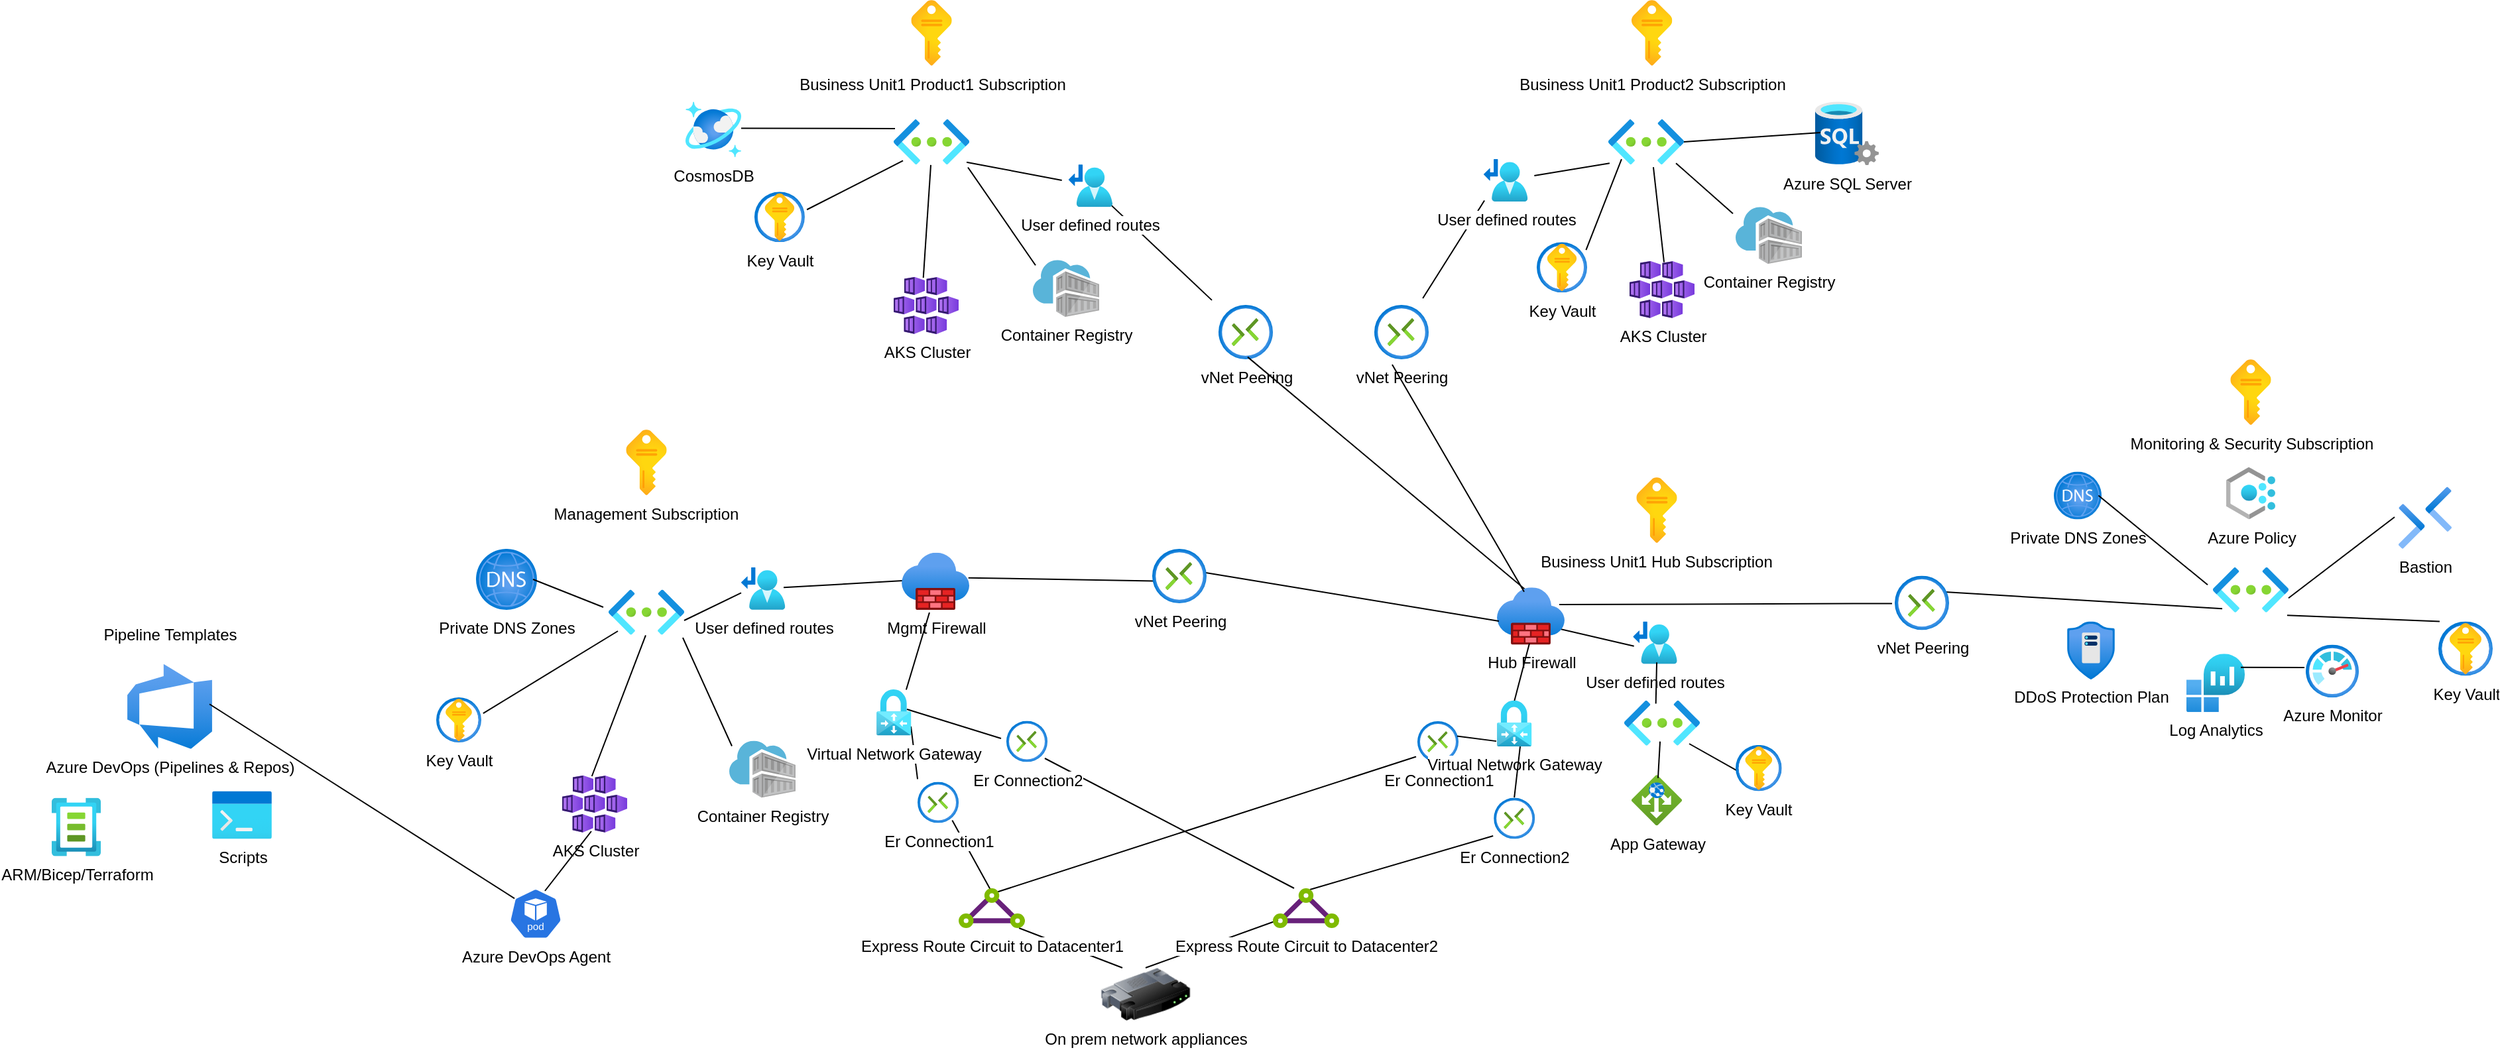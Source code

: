 <mxfile version="24.7.6">
  <diagram name="Page-1" id="Cehl_fo4gQ26FwyBWSgL">
    <mxGraphModel dx="2853" dy="1111" grid="1" gridSize="10" guides="1" tooltips="1" connect="1" arrows="1" fold="1" page="1" pageScale="1" pageWidth="827" pageHeight="1169" math="0" shadow="0">
      <root>
        <mxCell id="0" />
        <mxCell id="1" parent="0" />
        <mxCell id="GG1vT4Pl_AlUqJf8N9V9-1" style="edgeStyle=none;rounded=0;orthogonalLoop=1;jettySize=auto;html=1;sourcePerimeterSpacing=5;endArrow=none;endFill=0;targetPerimeterSpacing=5;entryX=0.987;entryY=0.439;entryDx=0;entryDy=0;entryPerimeter=0;exitX=0.029;exitY=0.59;exitDx=0;exitDy=0;exitPerimeter=0;" edge="1" parent="1" source="GG1vT4Pl_AlUqJf8N9V9-55" target="GG1vT4Pl_AlUqJf8N9V9-10">
          <mxGeometry relative="1" as="geometry">
            <mxPoint x="510" y="430" as="sourcePoint" />
            <mxPoint x="398" y="444.984" as="targetPoint" />
            <Array as="points" />
          </mxGeometry>
        </mxCell>
        <mxCell id="GG1vT4Pl_AlUqJf8N9V9-2" style="edgeStyle=none;rounded=0;orthogonalLoop=1;jettySize=auto;html=1;sourcePerimeterSpacing=5;endArrow=none;endFill=0;targetPerimeterSpacing=5;entryX=0.059;entryY=0.487;entryDx=0;entryDy=0;entryPerimeter=0;exitX=0.965;exitY=0.476;exitDx=0;exitDy=0;exitPerimeter=0;" edge="1" parent="1" source="GG1vT4Pl_AlUqJf8N9V9-13" target="GG1vT4Pl_AlUqJf8N9V9-10">
          <mxGeometry relative="1" as="geometry">
            <mxPoint x="310" y="510" as="sourcePoint" />
            <mxPoint x="220" y="460" as="targetPoint" />
          </mxGeometry>
        </mxCell>
        <mxCell id="GG1vT4Pl_AlUqJf8N9V9-3" style="edgeStyle=none;rounded=0;orthogonalLoop=1;jettySize=auto;html=1;sourcePerimeterSpacing=5;endArrow=none;endFill=0;targetPerimeterSpacing=5;entryX=1.042;entryY=0.354;entryDx=0;entryDy=0;entryPerimeter=0;exitX=0.123;exitY=0.918;exitDx=0;exitDy=0;exitPerimeter=0;" edge="1" parent="1" source="GG1vT4Pl_AlUqJf8N9V9-11" target="GG1vT4Pl_AlUqJf8N9V9-15">
          <mxGeometry relative="1" as="geometry">
            <mxPoint x="170" y="520" as="sourcePoint" />
            <mxPoint x="138.606" y="557" as="targetPoint" />
          </mxGeometry>
        </mxCell>
        <mxCell id="GG1vT4Pl_AlUqJf8N9V9-5" style="edgeStyle=none;rounded=0;orthogonalLoop=1;jettySize=auto;html=1;sourcePerimeterSpacing=5;endArrow=none;endFill=0;targetPerimeterSpacing=5;entryX=1;entryY=0.683;entryDx=0;entryDy=0;entryPerimeter=0;exitX=0;exitY=0.601;exitDx=0;exitDy=0;exitPerimeter=0;" edge="1" parent="1" source="GG1vT4Pl_AlUqJf8N9V9-13" target="GG1vT4Pl_AlUqJf8N9V9-11">
          <mxGeometry relative="1" as="geometry">
            <mxPoint x="400" y="580" as="sourcePoint" />
          </mxGeometry>
        </mxCell>
        <mxCell id="GG1vT4Pl_AlUqJf8N9V9-6" style="edgeStyle=none;rounded=0;orthogonalLoop=1;jettySize=auto;html=1;sourcePerimeterSpacing=5;endArrow=none;endFill=0;targetPerimeterSpacing=5;entryX=0.456;entryY=0.017;entryDx=0;entryDy=0;entryPerimeter=0;exitX=0.491;exitY=1.013;exitDx=0;exitDy=0;exitPerimeter=0;" edge="1" parent="1" source="GG1vT4Pl_AlUqJf8N9V9-11" target="GG1vT4Pl_AlUqJf8N9V9-9">
          <mxGeometry relative="1" as="geometry">
            <mxPoint x="275" y="560" as="sourcePoint" />
            <mxPoint x="294.726" y="695" as="targetPoint" />
          </mxGeometry>
        </mxCell>
        <mxCell id="GG1vT4Pl_AlUqJf8N9V9-7" value="Management Subscription" style="image;aspect=fixed;html=1;points=[];align=center;fontSize=12;image=img/lib/azure2/general/Subscriptions.svg;" vertex="1" parent="1">
          <mxGeometry x="183.16" y="354.0" width="30.68" height="49.5" as="geometry" />
        </mxCell>
        <mxCell id="GG1vT4Pl_AlUqJf8N9V9-8" style="edgeStyle=none;rounded=0;orthogonalLoop=1;jettySize=auto;html=1;sourcePerimeterSpacing=5;endArrow=none;endFill=0;targetPerimeterSpacing=5;entryX=0.993;entryY=0.806;entryDx=0;entryDy=0;entryPerimeter=0;exitX=0;exitY=-0.065;exitDx=0;exitDy=0;exitPerimeter=0;" edge="1" parent="1" source="GG1vT4Pl_AlUqJf8N9V9-69" target="GG1vT4Pl_AlUqJf8N9V9-56">
          <mxGeometry relative="1" as="geometry">
            <mxPoint x="451" y="621.99" as="sourcePoint" />
            <mxPoint x="804" y="509" as="targetPoint" />
          </mxGeometry>
        </mxCell>
        <mxCell id="GG1vT4Pl_AlUqJf8N9V9-9" value="AKS Cluster" style="image;aspect=fixed;html=1;points=[];align=center;fontSize=12;image=img/lib/azure2/compute/Kubernetes_Services.svg;" vertex="1" parent="1">
          <mxGeometry x="135.03" y="614.76" width="49" height="43.24" as="geometry" />
        </mxCell>
        <mxCell id="GG1vT4Pl_AlUqJf8N9V9-10" value="Mgmt Firewall" style="image;aspect=fixed;html=1;points=[];align=center;fontSize=12;image=img/lib/azure2/networking/Firewalls.svg;" vertex="1" parent="1">
          <mxGeometry x="391.03" y="446.9" width="51" height="43.1" as="geometry" />
        </mxCell>
        <mxCell id="GG1vT4Pl_AlUqJf8N9V9-11" value="" style="image;aspect=fixed;html=1;points=[];align=center;fontSize=12;image=img/lib/azure2/networking/Virtual_Networks.svg;" vertex="1" parent="1">
          <mxGeometry x="170" y="474.75" width="57" height="34.03" as="geometry" />
        </mxCell>
        <mxCell id="GG1vT4Pl_AlUqJf8N9V9-12" value="Private DNS Zones" style="image;aspect=fixed;html=1;points=[];align=center;fontSize=12;image=img/lib/azure2/networking/DNS_Zones.svg;" vertex="1" parent="1">
          <mxGeometry x="70" y="444.0" width="46" height="46" as="geometry" />
        </mxCell>
        <mxCell id="GG1vT4Pl_AlUqJf8N9V9-13" value="User defined routes" style="image;aspect=fixed;html=1;points=[];align=center;fontSize=12;image=img/lib/azure2/networking/Route_Tables.svg;" vertex="1" parent="1">
          <mxGeometry x="270" y="457.87" width="33.16" height="32.13" as="geometry" />
        </mxCell>
        <mxCell id="GG1vT4Pl_AlUqJf8N9V9-14" style="edgeStyle=none;rounded=0;orthogonalLoop=1;jettySize=auto;html=1;sourcePerimeterSpacing=5;endArrow=none;endFill=0;targetPerimeterSpacing=5;exitX=-0.07;exitY=0.389;exitDx=0;exitDy=0;exitPerimeter=0;entryX=0.935;entryY=0.5;entryDx=0;entryDy=0;entryPerimeter=0;" edge="1" parent="1" source="GG1vT4Pl_AlUqJf8N9V9-11" target="GG1vT4Pl_AlUqJf8N9V9-12">
          <mxGeometry relative="1" as="geometry">
            <mxPoint x="150" y="455" as="sourcePoint" />
            <mxPoint x="131" y="530" as="targetPoint" />
          </mxGeometry>
        </mxCell>
        <mxCell id="GG1vT4Pl_AlUqJf8N9V9-15" value="Key Vault" style="image;aspect=fixed;html=1;points=[];align=center;fontSize=12;image=img/lib/azure2/security/Key_Vaults.svg;" vertex="1" parent="1">
          <mxGeometry x="40" y="556" width="34" height="34" as="geometry" />
        </mxCell>
        <mxCell id="GG1vT4Pl_AlUqJf8N9V9-16" value="Container Registry" style="image;sketch=0;aspect=fixed;html=1;points=[];align=center;fontSize=12;image=img/lib/mscae/Container_Registries.svg;" vertex="1" parent="1">
          <mxGeometry x="261.01" y="588.76" width="50" height="43" as="geometry" />
        </mxCell>
        <mxCell id="GG1vT4Pl_AlUqJf8N9V9-17" style="edgeStyle=none;rounded=0;orthogonalLoop=1;jettySize=auto;html=1;sourcePerimeterSpacing=5;endArrow=none;endFill=0;targetPerimeterSpacing=5;entryX=0.982;entryY=1.065;entryDx=0;entryDy=0;entryPerimeter=0;exitX=0.04;exitY=0.093;exitDx=0;exitDy=0;exitPerimeter=0;" edge="1" parent="1" source="GG1vT4Pl_AlUqJf8N9V9-16" target="GG1vT4Pl_AlUqJf8N9V9-11">
          <mxGeometry relative="1" as="geometry">
            <mxPoint x="280" y="505" as="sourcePoint" />
            <mxPoint x="237" y="508" as="targetPoint" />
          </mxGeometry>
        </mxCell>
        <mxCell id="GG1vT4Pl_AlUqJf8N9V9-19" style="edgeStyle=none;rounded=0;orthogonalLoop=1;jettySize=auto;html=1;sourcePerimeterSpacing=5;endArrow=none;endFill=0;targetPerimeterSpacing=5;entryX=1.042;entryY=0.354;entryDx=0;entryDy=0;entryPerimeter=0;exitX=0.123;exitY=0.918;exitDx=0;exitDy=0;exitPerimeter=0;" edge="1" parent="1" source="GG1vT4Pl_AlUqJf8N9V9-24" target="GG1vT4Pl_AlUqJf8N9V9-29">
          <mxGeometry relative="1" as="geometry">
            <mxPoint x="420" y="144.03" as="sourcePoint" />
            <mxPoint x="388.606" y="181.03" as="targetPoint" />
          </mxGeometry>
        </mxCell>
        <mxCell id="GG1vT4Pl_AlUqJf8N9V9-20" style="edgeStyle=none;rounded=0;orthogonalLoop=1;jettySize=auto;html=1;sourcePerimeterSpacing=5;endArrow=none;endFill=0;targetPerimeterSpacing=5;entryX=1;entryY=0.477;entryDx=0;entryDy=0;entryPerimeter=0;exitX=0.017;exitY=0.206;exitDx=0;exitDy=0;exitPerimeter=0;" edge="1" parent="1" source="GG1vT4Pl_AlUqJf8N9V9-24" target="GG1vT4Pl_AlUqJf8N9V9-122">
          <mxGeometry relative="1" as="geometry">
            <mxPoint x="415.03" y="268.79" as="sourcePoint" />
            <mxPoint x="280.945" y="126.688" as="targetPoint" />
          </mxGeometry>
        </mxCell>
        <mxCell id="GG1vT4Pl_AlUqJf8N9V9-21" style="edgeStyle=none;rounded=0;orthogonalLoop=1;jettySize=auto;html=1;sourcePerimeterSpacing=5;endArrow=none;endFill=0;targetPerimeterSpacing=5;entryX=0.456;entryY=0.017;entryDx=0;entryDy=0;entryPerimeter=0;exitX=0.491;exitY=1.013;exitDx=0;exitDy=0;exitPerimeter=0;" edge="1" parent="1" source="GG1vT4Pl_AlUqJf8N9V9-24" target="GG1vT4Pl_AlUqJf8N9V9-23">
          <mxGeometry relative="1" as="geometry">
            <mxPoint x="525" y="184.03" as="sourcePoint" />
            <mxPoint x="544.726" y="319.03" as="targetPoint" />
          </mxGeometry>
        </mxCell>
        <mxCell id="GG1vT4Pl_AlUqJf8N9V9-22" value="Business Unit1 Product1 Subscription" style="image;aspect=fixed;html=1;points=[];align=center;fontSize=12;image=img/lib/azure2/general/Subscriptions.svg;" vertex="1" parent="1">
          <mxGeometry x="398.19" y="30.0" width="30.68" height="49.5" as="geometry" />
        </mxCell>
        <mxCell id="GG1vT4Pl_AlUqJf8N9V9-23" value="AKS Cluster" style="image;aspect=fixed;html=1;points=[];align=center;fontSize=12;image=img/lib/azure2/compute/Kubernetes_Services.svg;" vertex="1" parent="1">
          <mxGeometry x="385.03" y="238.79" width="49" height="43.24" as="geometry" />
        </mxCell>
        <mxCell id="GG1vT4Pl_AlUqJf8N9V9-24" value="" style="image;aspect=fixed;html=1;points=[];align=center;fontSize=12;image=img/lib/azure2/networking/Virtual_Networks.svg;" vertex="1" parent="1">
          <mxGeometry x="385.03" y="120.0" width="57" height="34.03" as="geometry" />
        </mxCell>
        <mxCell id="GG1vT4Pl_AlUqJf8N9V9-25" value="Container Registry" style="image;sketch=0;aspect=fixed;html=1;points=[];align=center;fontSize=12;image=img/lib/mscae/Container_Registries.svg;" vertex="1" parent="1">
          <mxGeometry x="490" y="226.11" width="50" height="43" as="geometry" />
        </mxCell>
        <mxCell id="GG1vT4Pl_AlUqJf8N9V9-26" style="edgeStyle=none;rounded=0;orthogonalLoop=1;jettySize=auto;html=1;sourcePerimeterSpacing=5;endArrow=none;endFill=0;targetPerimeterSpacing=5;entryX=0.982;entryY=1.065;entryDx=0;entryDy=0;entryPerimeter=0;exitX=0.04;exitY=0.093;exitDx=0;exitDy=0;exitPerimeter=0;" edge="1" parent="1" source="GG1vT4Pl_AlUqJf8N9V9-25" target="GG1vT4Pl_AlUqJf8N9V9-24">
          <mxGeometry relative="1" as="geometry">
            <mxPoint x="530" y="129.03" as="sourcePoint" />
            <mxPoint x="487" y="132.03" as="targetPoint" />
          </mxGeometry>
        </mxCell>
        <mxCell id="GG1vT4Pl_AlUqJf8N9V9-29" value="Key Vault" style="image;aspect=fixed;html=1;points=[];align=center;fontSize=12;image=img/lib/azure2/security/Key_Vaults.svg;" vertex="1" parent="1">
          <mxGeometry x="279.97" y="174.68" width="38" height="38" as="geometry" />
        </mxCell>
        <mxCell id="GG1vT4Pl_AlUqJf8N9V9-30" value="" style="edgeStyle=none;rounded=0;orthogonalLoop=1;jettySize=auto;html=1;sourcePerimeterSpacing=5;endArrow=none;endFill=0;targetPerimeterSpacing=5;exitX=0.965;exitY=0.95;exitDx=0;exitDy=0;exitPerimeter=0;" edge="1" parent="1" source="GG1vT4Pl_AlUqJf8N9V9-77" target="GG1vT4Pl_AlUqJf8N9V9-31">
          <mxGeometry relative="1" as="geometry">
            <mxPoint x="440" y="133" as="sourcePoint" />
            <mxPoint x="725" y="293" as="targetPoint" />
          </mxGeometry>
        </mxCell>
        <mxCell id="GG1vT4Pl_AlUqJf8N9V9-31" value="vNet Peering" style="image;aspect=fixed;html=1;points=[];align=center;fontSize=12;image=img/lib/azure2/networking/Connections.svg;" vertex="1" parent="1">
          <mxGeometry x="630" y="260" width="41" height="41" as="geometry" />
        </mxCell>
        <mxCell id="GG1vT4Pl_AlUqJf8N9V9-32" style="edgeStyle=none;rounded=0;orthogonalLoop=1;jettySize=auto;html=1;sourcePerimeterSpacing=5;endArrow=none;endFill=0;targetPerimeterSpacing=5;entryX=0.979;entryY=0.156;entryDx=0;entryDy=0;entryPerimeter=0;exitX=0.175;exitY=0.884;exitDx=0;exitDy=0;exitPerimeter=0;" edge="1" parent="1" source="GG1vT4Pl_AlUqJf8N9V9-35" target="GG1vT4Pl_AlUqJf8N9V9-40">
          <mxGeometry relative="1" as="geometry">
            <mxPoint x="912.02" y="137.74" as="sourcePoint" />
            <mxPoint x="832.036" y="219.812" as="targetPoint" />
          </mxGeometry>
        </mxCell>
        <mxCell id="GG1vT4Pl_AlUqJf8N9V9-33" style="edgeStyle=none;rounded=0;orthogonalLoop=1;jettySize=auto;html=1;sourcePerimeterSpacing=5;endArrow=none;endFill=0;targetPerimeterSpacing=5;entryX=0.531;entryY=0.023;entryDx=0;entryDy=0;entryPerimeter=0;exitX=0.596;exitY=1.06;exitDx=0;exitDy=0;exitPerimeter=0;" edge="1" parent="1" source="GG1vT4Pl_AlUqJf8N9V9-35" target="GG1vT4Pl_AlUqJf8N9V9-34">
          <mxGeometry relative="1" as="geometry">
            <mxPoint x="1017.02" y="177.74" as="sourcePoint" />
            <mxPoint x="1036.746" y="312.74" as="targetPoint" />
          </mxGeometry>
        </mxCell>
        <mxCell id="GG1vT4Pl_AlUqJf8N9V9-34" value="AKS Cluster" style="image;aspect=fixed;html=1;points=[];align=center;fontSize=12;image=img/lib/azure2/compute/Kubernetes_Services.svg;" vertex="1" parent="1">
          <mxGeometry x="940.0" y="226.76" width="49" height="43.24" as="geometry" />
        </mxCell>
        <mxCell id="GG1vT4Pl_AlUqJf8N9V9-35" value="" style="image;aspect=fixed;html=1;points=[];align=center;fontSize=12;image=img/lib/azure2/networking/Virtual_Networks.svg;" vertex="1" parent="1">
          <mxGeometry x="924.0" y="120.0" width="57" height="34.03" as="geometry" />
        </mxCell>
        <mxCell id="GG1vT4Pl_AlUqJf8N9V9-36" value="Container Registry" style="image;sketch=0;aspect=fixed;html=1;points=[];align=center;fontSize=12;image=img/lib/mscae/Container_Registries.svg;" vertex="1" parent="1">
          <mxGeometry x="1020" y="186.16" width="50" height="43" as="geometry" />
        </mxCell>
        <mxCell id="GG1vT4Pl_AlUqJf8N9V9-37" style="edgeStyle=none;rounded=0;orthogonalLoop=1;jettySize=auto;html=1;sourcePerimeterSpacing=5;endArrow=none;endFill=0;targetPerimeterSpacing=5;entryX=0.895;entryY=0.972;entryDx=0;entryDy=0;entryPerimeter=0;exitX=-0.04;exitY=0.116;exitDx=0;exitDy=0;exitPerimeter=0;" edge="1" parent="1" source="GG1vT4Pl_AlUqJf8N9V9-36" target="GG1vT4Pl_AlUqJf8N9V9-35">
          <mxGeometry relative="1" as="geometry">
            <mxPoint x="1022.02" y="122.74" as="sourcePoint" />
            <mxPoint x="979.02" y="125.74" as="targetPoint" />
          </mxGeometry>
        </mxCell>
        <mxCell id="GG1vT4Pl_AlUqJf8N9V9-40" value="Key Vault" style="image;aspect=fixed;html=1;points=[];align=center;fontSize=12;image=img/lib/azure2/security/Key_Vaults.svg;" vertex="1" parent="1">
          <mxGeometry x="870" y="212.68" width="38" height="38" as="geometry" />
        </mxCell>
        <mxCell id="GG1vT4Pl_AlUqJf8N9V9-41" value="" style="edgeStyle=none;rounded=0;orthogonalLoop=1;jettySize=auto;html=1;sourcePerimeterSpacing=5;endArrow=none;endFill=0;targetPerimeterSpacing=5;exitX=0.017;exitY=0.973;exitDx=0;exitDy=0;exitPerimeter=0;" edge="1" parent="1" source="GG1vT4Pl_AlUqJf8N9V9-79" target="GG1vT4Pl_AlUqJf8N9V9-42">
          <mxGeometry relative="1" as="geometry">
            <mxPoint x="932.02" y="145.82" as="sourcePoint" />
            <mxPoint x="1217.02" y="305.82" as="targetPoint" />
          </mxGeometry>
        </mxCell>
        <mxCell id="GG1vT4Pl_AlUqJf8N9V9-42" value="vNet Peering" style="image;aspect=fixed;html=1;points=[];align=center;fontSize=12;image=img/lib/azure2/networking/Connections.svg;" vertex="1" parent="1">
          <mxGeometry x="747.5" y="260" width="41" height="41" as="geometry" />
        </mxCell>
        <mxCell id="GG1vT4Pl_AlUqJf8N9V9-43" value="Business Unit1 Product2 Subscription" style="image;aspect=fixed;html=1;points=[];align=center;fontSize=12;image=img/lib/azure2/general/Subscriptions.svg;" vertex="1" parent="1">
          <mxGeometry x="941.5" y="30.0" width="30.68" height="49.5" as="geometry" />
        </mxCell>
        <mxCell id="GG1vT4Pl_AlUqJf8N9V9-44" style="edgeStyle=none;rounded=0;orthogonalLoop=1;jettySize=auto;html=1;sourcePerimeterSpacing=5;endArrow=none;endFill=0;targetPerimeterSpacing=5;entryX=0.059;entryY=0.487;entryDx=0;entryDy=0;entryPerimeter=0;exitX=0.02;exitY=0.579;exitDx=0;exitDy=0;exitPerimeter=0;" edge="1" parent="1" source="GG1vT4Pl_AlUqJf8N9V9-50" target="GG1vT4Pl_AlUqJf8N9V9-48">
          <mxGeometry relative="1" as="geometry">
            <mxPoint x="666.32" y="536.22" as="sourcePoint" />
            <mxPoint x="576.32" y="486.22" as="targetPoint" />
          </mxGeometry>
        </mxCell>
        <mxCell id="GG1vT4Pl_AlUqJf8N9V9-45" style="edgeStyle=none;rounded=0;orthogonalLoop=1;jettySize=auto;html=1;sourcePerimeterSpacing=5;endArrow=none;endFill=0;targetPerimeterSpacing=5;entryX=0.045;entryY=0.563;entryDx=0;entryDy=0;entryPerimeter=0;exitX=0.86;exitY=0.96;exitDx=0;exitDy=0;exitPerimeter=0;" edge="1" parent="1" source="GG1vT4Pl_AlUqJf8N9V9-49" target="GG1vT4Pl_AlUqJf8N9V9-51">
          <mxGeometry relative="1" as="geometry">
            <mxPoint x="933.14" y="682.354" as="sourcePoint" />
            <mxPoint x="895.16" y="656.82" as="targetPoint" />
          </mxGeometry>
        </mxCell>
        <mxCell id="GG1vT4Pl_AlUqJf8N9V9-46" style="edgeStyle=none;rounded=0;orthogonalLoop=1;jettySize=auto;html=1;sourcePerimeterSpacing=5;endArrow=none;endFill=0;targetPerimeterSpacing=5;entryX=0.537;entryY=0.959;entryDx=0;entryDy=0;entryPerimeter=0;exitX=0.431;exitY=0.049;exitDx=0;exitDy=0;exitPerimeter=0;" edge="1" parent="1" source="GG1vT4Pl_AlUqJf8N9V9-48" target="GG1vT4Pl_AlUqJf8N9V9-31">
          <mxGeometry relative="1" as="geometry">
            <mxPoint x="693" y="536.46" as="sourcePoint" />
            <mxPoint x="520" y="454.452" as="targetPoint" />
          </mxGeometry>
        </mxCell>
        <mxCell id="GG1vT4Pl_AlUqJf8N9V9-47" value="Business Unit1 Hub Subscription&lt;div&gt;&lt;br&gt;&lt;/div&gt;" style="image;aspect=fixed;html=1;points=[];align=center;fontSize=12;image=img/lib/azure2/general/Subscriptions.svg;" vertex="1" parent="1">
          <mxGeometry x="945.16" y="390.0" width="30.68" height="49.5" as="geometry" />
        </mxCell>
        <mxCell id="GG1vT4Pl_AlUqJf8N9V9-48" value="Hub Firewall" style="image;aspect=fixed;html=1;points=[];align=center;fontSize=12;image=img/lib/azure2/networking/Firewalls.svg;" vertex="1" parent="1">
          <mxGeometry x="840" y="473.1" width="51" height="43.1" as="geometry" />
        </mxCell>
        <mxCell id="GG1vT4Pl_AlUqJf8N9V9-49" value="" style="image;aspect=fixed;html=1;points=[];align=center;fontSize=12;image=img/lib/azure2/networking/Virtual_Networks.svg;" vertex="1" parent="1">
          <mxGeometry x="936.0" y="558.33" width="57" height="34.03" as="geometry" />
        </mxCell>
        <mxCell id="GG1vT4Pl_AlUqJf8N9V9-50" value="User defined routes" style="image;aspect=fixed;html=1;points=[];align=center;fontSize=12;image=img/lib/azure2/networking/Route_Tables.svg;" vertex="1" parent="1">
          <mxGeometry x="942.68" y="498.73" width="33.16" height="32.13" as="geometry" />
        </mxCell>
        <mxCell id="GG1vT4Pl_AlUqJf8N9V9-51" value="Key Vault" style="image;aspect=fixed;html=1;points=[];align=center;fontSize=12;image=img/lib/azure2/security/Key_Vaults.svg;" vertex="1" parent="1">
          <mxGeometry x="1020" y="591.94" width="34.82" height="34.82" as="geometry" />
        </mxCell>
        <mxCell id="GG1vT4Pl_AlUqJf8N9V9-52" style="edgeStyle=none;rounded=0;orthogonalLoop=1;jettySize=auto;html=1;sourcePerimeterSpacing=5;endArrow=none;endFill=0;targetPerimeterSpacing=5;entryX=0.329;entryY=1.098;entryDx=0;entryDy=0;entryPerimeter=0;exitX=0.402;exitY=0.075;exitDx=0;exitDy=0;exitPerimeter=0;" edge="1" parent="1" source="GG1vT4Pl_AlUqJf8N9V9-48" target="GG1vT4Pl_AlUqJf8N9V9-42">
          <mxGeometry relative="1" as="geometry">
            <mxPoint x="659" y="429" as="sourcePoint" />
            <mxPoint x="642" y="269" as="targetPoint" />
          </mxGeometry>
        </mxCell>
        <mxCell id="GG1vT4Pl_AlUqJf8N9V9-53" style="edgeStyle=none;rounded=0;orthogonalLoop=1;jettySize=auto;html=1;sourcePerimeterSpacing=5;endArrow=none;endFill=0;targetPerimeterSpacing=5;entryX=0.538;entryY=0.962;entryDx=0;entryDy=0;entryPerimeter=0;exitX=0.418;exitY=0.071;exitDx=0;exitDy=0;exitPerimeter=0;" edge="1" parent="1" source="GG1vT4Pl_AlUqJf8N9V9-49" target="GG1vT4Pl_AlUqJf8N9V9-50">
          <mxGeometry relative="1" as="geometry">
            <mxPoint x="985.16" y="547.57" as="sourcePoint" />
            <mxPoint x="737.16" y="555.57" as="targetPoint" />
          </mxGeometry>
        </mxCell>
        <mxCell id="GG1vT4Pl_AlUqJf8N9V9-54" value="" style="edgeStyle=none;rounded=0;orthogonalLoop=1;jettySize=auto;html=1;sourcePerimeterSpacing=5;endArrow=none;endFill=0;targetPerimeterSpacing=5;entryX=0.987;entryY=0.439;entryDx=0;entryDy=0;entryPerimeter=0;exitX=0.029;exitY=0.59;exitDx=0;exitDy=0;exitPerimeter=0;" edge="1" parent="1" source="GG1vT4Pl_AlUqJf8N9V9-48" target="GG1vT4Pl_AlUqJf8N9V9-55">
          <mxGeometry relative="1" as="geometry">
            <mxPoint x="687" y="415" as="sourcePoint" />
            <mxPoint x="410" y="479" as="targetPoint" />
            <Array as="points" />
          </mxGeometry>
        </mxCell>
        <mxCell id="GG1vT4Pl_AlUqJf8N9V9-55" value="vNet Peering" style="image;aspect=fixed;html=1;points=[];align=center;fontSize=12;image=img/lib/azure2/networking/Connections.svg;" vertex="1" parent="1">
          <mxGeometry x="580" y="444" width="41" height="41" as="geometry" />
        </mxCell>
        <mxCell id="GG1vT4Pl_AlUqJf8N9V9-56" value="Virtual Network Gateway" style="image;aspect=fixed;html=1;points=[];align=center;fontSize=12;image=img/lib/azure2/networking/Virtual_Network_Gateways.svg;" vertex="1" parent="1">
          <mxGeometry x="372.02" y="550" width="26.17" height="34.73" as="geometry" />
        </mxCell>
        <mxCell id="GG1vT4Pl_AlUqJf8N9V9-57" style="edgeStyle=none;rounded=0;orthogonalLoop=1;jettySize=auto;html=1;sourcePerimeterSpacing=5;endArrow=none;endFill=0;targetPerimeterSpacing=5;entryX=0.857;entryY=0.008;entryDx=0;entryDy=0;entryPerimeter=0;exitX=0.411;exitY=1.046;exitDx=0;exitDy=0;exitPerimeter=0;" edge="1" parent="1" source="GG1vT4Pl_AlUqJf8N9V9-10" target="GG1vT4Pl_AlUqJf8N9V9-56">
          <mxGeometry relative="1" as="geometry">
            <mxPoint x="520" y="640" as="sourcePoint" />
            <mxPoint x="462" y="525" as="targetPoint" />
          </mxGeometry>
        </mxCell>
        <mxCell id="GG1vT4Pl_AlUqJf8N9V9-58" value="On prem network appliances" style="image;html=1;image=img/lib/clip_art/networking/Router_128x128.png" vertex="1" parent="1">
          <mxGeometry x="540" y="760" width="70" height="40" as="geometry" />
        </mxCell>
        <mxCell id="GG1vT4Pl_AlUqJf8N9V9-59" style="edgeStyle=none;rounded=0;orthogonalLoop=1;jettySize=auto;html=1;sourcePerimeterSpacing=5;endArrow=none;endFill=0;targetPerimeterSpacing=5;exitX=0.48;exitY=0.98;exitDx=0;exitDy=0;exitPerimeter=0;entryX=0.478;entryY=0.079;entryDx=0;entryDy=0;entryPerimeter=0;" edge="1" parent="1" source="GG1vT4Pl_AlUqJf8N9V9-48" target="GG1vT4Pl_AlUqJf8N9V9-73">
          <mxGeometry relative="1" as="geometry">
            <mxPoint x="949" y="579" as="sourcePoint" />
            <mxPoint x="831" y="570" as="targetPoint" />
          </mxGeometry>
        </mxCell>
        <mxCell id="GG1vT4Pl_AlUqJf8N9V9-60" style="edgeStyle=none;rounded=0;orthogonalLoop=1;jettySize=auto;html=1;sourcePerimeterSpacing=5;endArrow=none;endFill=0;targetPerimeterSpacing=5;entryX=-0.016;entryY=0.928;entryDx=0;entryDy=0;entryPerimeter=0;exitX=0.56;exitY=0.033;exitDx=0;exitDy=0;exitPerimeter=0;" edge="1" parent="1" source="GG1vT4Pl_AlUqJf8N9V9-67" target="GG1vT4Pl_AlUqJf8N9V9-71">
          <mxGeometry relative="1" as="geometry">
            <mxPoint x="656" y="713.99" as="sourcePoint" />
            <mxPoint x="675" y="651.62" as="targetPoint" />
          </mxGeometry>
        </mxCell>
        <mxCell id="GG1vT4Pl_AlUqJf8N9V9-61" style="edgeStyle=none;rounded=0;orthogonalLoop=1;jettySize=auto;html=1;sourcePerimeterSpacing=5;endArrow=none;endFill=0;targetPerimeterSpacing=5;entryX=-0.032;entryY=0.863;entryDx=0;entryDy=0;entryPerimeter=0;exitX=0.57;exitY=0.1;exitDx=0;exitDy=0;exitPerimeter=0;" edge="1" parent="1" source="GG1vT4Pl_AlUqJf8N9V9-66" target="GG1vT4Pl_AlUqJf8N9V9-72">
          <mxGeometry relative="1" as="geometry">
            <mxPoint x="527" y="731" as="sourcePoint" />
            <mxPoint x="661" y="648.38" as="targetPoint" />
          </mxGeometry>
        </mxCell>
        <mxCell id="GG1vT4Pl_AlUqJf8N9V9-62" style="edgeStyle=none;rounded=0;orthogonalLoop=1;jettySize=auto;html=1;sourcePerimeterSpacing=5;endArrow=none;endFill=0;targetPerimeterSpacing=5;entryX=0.25;entryY=0;entryDx=0;entryDy=0;exitX=0.91;exitY=1;exitDx=0;exitDy=0;exitPerimeter=0;" edge="1" parent="1" source="GG1vT4Pl_AlUqJf8N9V9-66" target="GG1vT4Pl_AlUqJf8N9V9-58">
          <mxGeometry relative="1" as="geometry">
            <mxPoint x="528" y="737" as="sourcePoint" />
            <mxPoint x="691" y="652" as="targetPoint" />
          </mxGeometry>
        </mxCell>
        <mxCell id="GG1vT4Pl_AlUqJf8N9V9-63" style="edgeStyle=none;rounded=0;orthogonalLoop=1;jettySize=auto;html=1;sourcePerimeterSpacing=5;endArrow=none;endFill=0;targetPerimeterSpacing=5;exitX=0.5;exitY=0;exitDx=0;exitDy=0;entryX=0.08;entryY=0.8;entryDx=0;entryDy=0;entryPerimeter=0;" edge="1" parent="1" source="GG1vT4Pl_AlUqJf8N9V9-58" target="GG1vT4Pl_AlUqJf8N9V9-67">
          <mxGeometry relative="1" as="geometry">
            <mxPoint x="547" y="751" as="sourcePoint" />
            <mxPoint x="621" y="737" as="targetPoint" />
          </mxGeometry>
        </mxCell>
        <mxCell id="GG1vT4Pl_AlUqJf8N9V9-64" style="edgeStyle=none;rounded=0;orthogonalLoop=1;jettySize=auto;html=1;sourcePerimeterSpacing=5;endArrow=none;endFill=0;targetPerimeterSpacing=5;entryX=0.32;entryY=0;entryDx=0;entryDy=0;entryPerimeter=0;exitX=0.935;exitY=0.911;exitDx=0;exitDy=0;exitPerimeter=0;" edge="1" parent="1" source="GG1vT4Pl_AlUqJf8N9V9-68" target="GG1vT4Pl_AlUqJf8N9V9-67">
          <mxGeometry relative="1" as="geometry">
            <mxPoint x="499" y="641.76" as="sourcePoint" />
            <mxPoint x="642" y="716.99" as="targetPoint" />
          </mxGeometry>
        </mxCell>
        <mxCell id="GG1vT4Pl_AlUqJf8N9V9-65" style="edgeStyle=none;rounded=0;orthogonalLoop=1;jettySize=auto;html=1;sourcePerimeterSpacing=5;endArrow=none;endFill=0;targetPerimeterSpacing=5;entryX=0.843;entryY=0.935;entryDx=0;entryDy=0;entryPerimeter=0;exitX=0.49;exitY=0.067;exitDx=0;exitDy=0;exitPerimeter=0;" edge="1" parent="1" source="GG1vT4Pl_AlUqJf8N9V9-66" target="GG1vT4Pl_AlUqJf8N9V9-69">
          <mxGeometry relative="1" as="geometry">
            <mxPoint x="504" y="716.99" as="sourcePoint" />
            <mxPoint x="499" y="641.76" as="targetPoint" />
          </mxGeometry>
        </mxCell>
        <mxCell id="GG1vT4Pl_AlUqJf8N9V9-66" value="Express Route Circuit to Datacenter1" style="image;sketch=0;aspect=fixed;html=1;points=[];align=center;fontSize=12;image=img/lib/mscae/Express_Route.svg;" vertex="1" parent="1">
          <mxGeometry x="434.03" y="700" width="50" height="30" as="geometry" />
        </mxCell>
        <mxCell id="GG1vT4Pl_AlUqJf8N9V9-67" value="Express Route Circuit to Datacenter2" style="image;sketch=0;aspect=fixed;html=1;points=[];align=center;fontSize=12;image=img/lib/mscae/Express_Route.svg;" vertex="1" parent="1">
          <mxGeometry x="671" y="700" width="50" height="30" as="geometry" />
        </mxCell>
        <mxCell id="GG1vT4Pl_AlUqJf8N9V9-68" value="Er Connection2" style="image;aspect=fixed;html=1;points=[];align=center;fontSize=12;image=img/lib/azure2/networking/Connections.svg;" vertex="1" parent="1">
          <mxGeometry x="470" y="573.76" width="31" height="31" as="geometry" />
        </mxCell>
        <mxCell id="GG1vT4Pl_AlUqJf8N9V9-69" value="Er Connection1" style="image;aspect=fixed;html=1;points=[];align=center;fontSize=12;image=img/lib/azure2/networking/Connections.svg;" vertex="1" parent="1">
          <mxGeometry x="403.03" y="619.76" width="31" height="31" as="geometry" />
        </mxCell>
        <mxCell id="GG1vT4Pl_AlUqJf8N9V9-70" style="edgeStyle=none;rounded=0;orthogonalLoop=1;jettySize=auto;html=1;sourcePerimeterSpacing=5;endArrow=none;endFill=0;targetPerimeterSpacing=5;entryX=0.878;entryY=0.432;entryDx=0;entryDy=0;entryPerimeter=0;exitX=-0.129;exitY=0.427;exitDx=0;exitDy=0;exitPerimeter=0;" edge="1" parent="1" source="GG1vT4Pl_AlUqJf8N9V9-68" target="GG1vT4Pl_AlUqJf8N9V9-56">
          <mxGeometry relative="1" as="geometry">
            <mxPoint x="430" y="648" as="sourcePoint" />
            <mxPoint x="408" y="588" as="targetPoint" />
          </mxGeometry>
        </mxCell>
        <mxCell id="GG1vT4Pl_AlUqJf8N9V9-71" value="Er Connection2&lt;div&gt;&lt;br&gt;&lt;/div&gt;" style="image;aspect=fixed;html=1;points=[];align=center;fontSize=12;image=img/lib/azure2/networking/Connections.svg;" vertex="1" parent="1">
          <mxGeometry x="837.59" y="631.76" width="31" height="31" as="geometry" />
        </mxCell>
        <mxCell id="GG1vT4Pl_AlUqJf8N9V9-72" value="Er Connection1" style="image;aspect=fixed;html=1;points=[];align=center;fontSize=12;image=img/lib/azure2/networking/Connections.svg;" vertex="1" parent="1">
          <mxGeometry x="780" y="574" width="31" height="31" as="geometry" />
        </mxCell>
        <mxCell id="GG1vT4Pl_AlUqJf8N9V9-73" value="Virtual Network Gateway" style="image;aspect=fixed;html=1;points=[];align=center;fontSize=12;image=img/lib/azure2/networking/Virtual_Network_Gateways.svg;" vertex="1" parent="1">
          <mxGeometry x="840" y="558.33" width="26.17" height="34.73" as="geometry" />
        </mxCell>
        <mxCell id="GG1vT4Pl_AlUqJf8N9V9-74" style="edgeStyle=none;rounded=0;orthogonalLoop=1;jettySize=auto;html=1;sourcePerimeterSpacing=5;endArrow=none;endFill=0;targetPerimeterSpacing=5;exitX=0.5;exitY=-0.008;exitDx=0;exitDy=0;exitPerimeter=0;entryX=0.669;entryY=1;entryDx=0;entryDy=0;entryPerimeter=0;" edge="1" parent="1" source="GG1vT4Pl_AlUqJf8N9V9-71" target="GG1vT4Pl_AlUqJf8N9V9-73">
          <mxGeometry relative="1" as="geometry">
            <mxPoint x="709" y="761" as="sourcePoint" />
            <mxPoint x="808" y="684" as="targetPoint" />
          </mxGeometry>
        </mxCell>
        <mxCell id="GG1vT4Pl_AlUqJf8N9V9-75" style="edgeStyle=none;rounded=0;orthogonalLoop=1;jettySize=auto;html=1;sourcePerimeterSpacing=5;endArrow=none;endFill=0;targetPerimeterSpacing=5;entryX=-0.019;entryY=0.885;entryDx=0;entryDy=0;entryPerimeter=0;exitX=0.968;exitY=0.363;exitDx=0;exitDy=0;exitPerimeter=0;" edge="1" parent="1" source="GG1vT4Pl_AlUqJf8N9V9-72" target="GG1vT4Pl_AlUqJf8N9V9-73">
          <mxGeometry relative="1" as="geometry">
            <mxPoint x="509" y="612" as="sourcePoint" />
            <mxPoint x="646" y="720" as="targetPoint" />
          </mxGeometry>
        </mxCell>
        <mxCell id="GG1vT4Pl_AlUqJf8N9V9-76" value="" style="edgeStyle=none;rounded=0;orthogonalLoop=1;jettySize=auto;html=1;sourcePerimeterSpacing=5;endArrow=none;endFill=0;targetPerimeterSpacing=5;exitX=0.965;exitY=0.95;exitDx=0;exitDy=0;exitPerimeter=0;" edge="1" parent="1" source="GG1vT4Pl_AlUqJf8N9V9-24" target="GG1vT4Pl_AlUqJf8N9V9-77">
          <mxGeometry relative="1" as="geometry">
            <mxPoint x="440" y="152.11" as="sourcePoint" />
            <mxPoint x="605" y="245.11" as="targetPoint" />
          </mxGeometry>
        </mxCell>
        <mxCell id="GG1vT4Pl_AlUqJf8N9V9-77" value="User defined routes" style="image;aspect=fixed;html=1;points=[];align=center;fontSize=12;image=img/lib/azure2/networking/Route_Tables.svg;" vertex="1" parent="1">
          <mxGeometry x="516.84" y="154.03" width="33.16" height="32.13" as="geometry" />
        </mxCell>
        <mxCell id="GG1vT4Pl_AlUqJf8N9V9-78" value="" style="edgeStyle=none;rounded=0;orthogonalLoop=1;jettySize=auto;html=1;sourcePerimeterSpacing=5;endArrow=none;endFill=0;targetPerimeterSpacing=5;exitX=0.017;exitY=0.973;exitDx=0;exitDy=0;exitPerimeter=0;" edge="1" parent="1" source="GG1vT4Pl_AlUqJf8N9V9-35" target="GG1vT4Pl_AlUqJf8N9V9-79">
          <mxGeometry relative="1" as="geometry">
            <mxPoint x="925" y="153" as="sourcePoint" />
            <mxPoint x="794" y="228" as="targetPoint" />
          </mxGeometry>
        </mxCell>
        <mxCell id="GG1vT4Pl_AlUqJf8N9V9-79" value="User defined routes" style="image;aspect=fixed;html=1;points=[];align=center;fontSize=12;image=img/lib/azure2/networking/Route_Tables.svg;" vertex="1" parent="1">
          <mxGeometry x="830.0" y="150.0" width="33.16" height="32.13" as="geometry" />
        </mxCell>
        <mxCell id="GG1vT4Pl_AlUqJf8N9V9-80" value="App Gateway" style="image;aspect=fixed;html=1;points=[];align=center;fontSize=12;image=img/lib/azure2/networking/Application_Gateways.svg;" vertex="1" parent="1">
          <mxGeometry x="941.5" y="614.6" width="38" height="38" as="geometry" />
        </mxCell>
        <mxCell id="GG1vT4Pl_AlUqJf8N9V9-81" style="edgeStyle=none;rounded=0;orthogonalLoop=1;jettySize=auto;html=1;sourcePerimeterSpacing=5;endArrow=none;endFill=0;targetPerimeterSpacing=5;entryX=0.474;entryY=0.911;entryDx=0;entryDy=0;entryPerimeter=0;exitX=0.526;exitY=0.06;exitDx=0;exitDy=0;exitPerimeter=0;" edge="1" parent="1" source="GG1vT4Pl_AlUqJf8N9V9-80" target="GG1vT4Pl_AlUqJf8N9V9-49">
          <mxGeometry relative="1" as="geometry">
            <mxPoint x="996" y="655.6" as="sourcePoint" />
            <mxPoint x="1042" y="636.6" as="targetPoint" />
          </mxGeometry>
        </mxCell>
        <mxCell id="GG1vT4Pl_AlUqJf8N9V9-82" style="edgeStyle=none;rounded=0;orthogonalLoop=1;jettySize=auto;html=1;sourcePerimeterSpacing=5;endArrow=none;endFill=0;targetPerimeterSpacing=5;entryX=0.922;entryY=0.299;entryDx=0;entryDy=0;entryPerimeter=0;exitX=-0.049;exitY=0.512;exitDx=0;exitDy=0;exitPerimeter=0;" edge="1" parent="1" source="GG1vT4Pl_AlUqJf8N9V9-97" target="GG1vT4Pl_AlUqJf8N9V9-48">
          <mxGeometry relative="1" as="geometry">
            <mxPoint x="1380" y="467" as="sourcePoint" />
            <mxPoint x="1286" y="519" as="targetPoint" />
          </mxGeometry>
        </mxCell>
        <mxCell id="GG1vT4Pl_AlUqJf8N9V9-84" style="edgeStyle=none;rounded=0;orthogonalLoop=1;jettySize=auto;html=1;sourcePerimeterSpacing=5;endArrow=none;endFill=0;targetPerimeterSpacing=5;entryX=1;entryY=0.683;entryDx=0;entryDy=0;entryPerimeter=0;exitX=-0.075;exitY=0.488;exitDx=0;exitDy=0;exitPerimeter=0;" edge="1" parent="1" source="GG1vT4Pl_AlUqJf8N9V9-103" target="GG1vT4Pl_AlUqJf8N9V9-88">
          <mxGeometry relative="1" as="geometry">
            <mxPoint x="1480" y="424.18" as="sourcePoint" />
          </mxGeometry>
        </mxCell>
        <mxCell id="GG1vT4Pl_AlUqJf8N9V9-86" value="Monitoring &amp;amp; Security Subscription&lt;div&gt;&lt;br&gt;&lt;/div&gt;" style="image;aspect=fixed;html=1;points=[];align=center;fontSize=12;image=img/lib/azure2/general/Subscriptions.svg;" vertex="1" parent="1">
          <mxGeometry x="1393.16" y="301.0" width="30.68" height="49.5" as="geometry" />
        </mxCell>
        <mxCell id="GG1vT4Pl_AlUqJf8N9V9-88" value="" style="image;aspect=fixed;html=1;points=[];align=center;fontSize=12;image=img/lib/azure2/networking/Virtual_Networks.svg;" vertex="1" parent="1">
          <mxGeometry x="1380" y="457.87" width="57" height="34.03" as="geometry" />
        </mxCell>
        <mxCell id="GG1vT4Pl_AlUqJf8N9V9-89" value="Private DNS Zones" style="image;aspect=fixed;html=1;points=[];align=center;fontSize=12;image=img/lib/azure2/networking/DNS_Zones.svg;" vertex="1" parent="1">
          <mxGeometry x="1260" y="385.75" width="36" height="36" as="geometry" />
        </mxCell>
        <mxCell id="GG1vT4Pl_AlUqJf8N9V9-91" style="edgeStyle=none;rounded=0;orthogonalLoop=1;jettySize=auto;html=1;sourcePerimeterSpacing=5;endArrow=none;endFill=0;targetPerimeterSpacing=5;exitX=-0.07;exitY=0.389;exitDx=0;exitDy=0;exitPerimeter=0;entryX=0.935;entryY=0.5;entryDx=0;entryDy=0;entryPerimeter=0;" edge="1" parent="1" source="GG1vT4Pl_AlUqJf8N9V9-88" target="GG1vT4Pl_AlUqJf8N9V9-89">
          <mxGeometry relative="1" as="geometry">
            <mxPoint x="1360" y="402" as="sourcePoint" />
            <mxPoint x="1341" y="477" as="targetPoint" />
          </mxGeometry>
        </mxCell>
        <mxCell id="GG1vT4Pl_AlUqJf8N9V9-93" style="edgeStyle=none;rounded=0;orthogonalLoop=1;jettySize=auto;html=1;sourcePerimeterSpacing=5;endArrow=none;endFill=0;targetPerimeterSpacing=5;entryX=0.982;entryY=1.065;entryDx=0;entryDy=0;entryPerimeter=0;exitX=0.024;exitY=0;exitDx=0;exitDy=0;exitPerimeter=0;" edge="1" parent="1" source="GG1vT4Pl_AlUqJf8N9V9-99" target="GG1vT4Pl_AlUqJf8N9V9-88">
          <mxGeometry relative="1" as="geometry">
            <mxPoint x="1473.01" y="539.759" as="sourcePoint" />
            <mxPoint x="1447" y="455" as="targetPoint" />
          </mxGeometry>
        </mxCell>
        <mxCell id="GG1vT4Pl_AlUqJf8N9V9-96" value="Azure Policy" style="image;aspect=fixed;html=1;points=[];align=center;fontSize=12;image=img/lib/azure2/management_governance/Policy.svg;" vertex="1" parent="1">
          <mxGeometry x="1390" y="382.29" width="37" height="39.46" as="geometry" />
        </mxCell>
        <mxCell id="GG1vT4Pl_AlUqJf8N9V9-98" value="" style="edgeStyle=none;rounded=0;orthogonalLoop=1;jettySize=auto;html=1;sourcePerimeterSpacing=5;endArrow=none;endFill=0;targetPerimeterSpacing=5;entryX=0.922;entryY=0.299;entryDx=0;entryDy=0;entryPerimeter=0;exitX=0.123;exitY=0.918;exitDx=0;exitDy=0;exitPerimeter=0;" edge="1" parent="1" source="GG1vT4Pl_AlUqJf8N9V9-88" target="GG1vT4Pl_AlUqJf8N9V9-97">
          <mxGeometry relative="1" as="geometry">
            <mxPoint x="1387" y="453" as="sourcePoint" />
            <mxPoint x="887" y="486" as="targetPoint" />
          </mxGeometry>
        </mxCell>
        <mxCell id="GG1vT4Pl_AlUqJf8N9V9-97" value="vNet Peering" style="image;aspect=fixed;html=1;points=[];align=center;fontSize=12;image=img/lib/azure2/networking/Connections.svg;" vertex="1" parent="1">
          <mxGeometry x="1140" y="464.23" width="41" height="41" as="geometry" />
        </mxCell>
        <mxCell id="GG1vT4Pl_AlUqJf8N9V9-99" value="Key Vault" style="image;aspect=fixed;html=1;points=[];align=center;fontSize=12;image=img/lib/azure2/security/Key_Vaults.svg;" vertex="1" parent="1">
          <mxGeometry x="1550" y="498.73" width="41" height="41" as="geometry" />
        </mxCell>
        <mxCell id="GG1vT4Pl_AlUqJf8N9V9-102" value="Azure Monitor" style="image;aspect=fixed;html=1;points=[];align=center;fontSize=12;image=img/lib/azure2/management_governance/Monitor.svg;" vertex="1" parent="1">
          <mxGeometry x="1450" y="516.2" width="40" height="40" as="geometry" />
        </mxCell>
        <mxCell id="GG1vT4Pl_AlUqJf8N9V9-103" value="Bastion" style="image;aspect=fixed;html=1;points=[];align=center;fontSize=12;image=img/lib/azure2/networking/Bastions.svg;" vertex="1" parent="1">
          <mxGeometry x="1520" y="397.1" width="40" height="46.9" as="geometry" />
        </mxCell>
        <mxCell id="GG1vT4Pl_AlUqJf8N9V9-105" value="Log Analytics" style="image;aspect=fixed;html=1;points=[];align=center;fontSize=12;image=img/lib/azure2/analytics/Log_Analytics_Workspaces.svg;" vertex="1" parent="1">
          <mxGeometry x="1360" y="523.17" width="44" height="44" as="geometry" />
        </mxCell>
        <mxCell id="GG1vT4Pl_AlUqJf8N9V9-106" style="edgeStyle=none;rounded=0;orthogonalLoop=1;jettySize=auto;html=1;sourcePerimeterSpacing=5;endArrow=none;endFill=0;targetPerimeterSpacing=5;entryX=-0.025;entryY=0.431;entryDx=0;entryDy=0;entryPerimeter=0;exitX=0.932;exitY=0.233;exitDx=0;exitDy=0;exitPerimeter=0;" edge="1" parent="1" source="GG1vT4Pl_AlUqJf8N9V9-105" target="GG1vT4Pl_AlUqJf8N9V9-102">
          <mxGeometry relative="1" as="geometry">
            <mxPoint x="1418" y="448.44" as="sourcePoint" />
            <mxPoint x="1416" y="534.44" as="targetPoint" />
          </mxGeometry>
        </mxCell>
        <mxCell id="GG1vT4Pl_AlUqJf8N9V9-109" value="DDoS Protection Plan" style="image;aspect=fixed;html=1;points=[];align=center;fontSize=12;image=img/lib/azure2/networking/DDoS_Protection_Plans.svg;" vertex="1" parent="1">
          <mxGeometry x="1270" y="498.73" width="36" height="43.71" as="geometry" />
        </mxCell>
        <mxCell id="GG1vT4Pl_AlUqJf8N9V9-110" value="Azure DevOps (Pipelines &amp;amp; Repos)" style="image;aspect=fixed;html=1;points=[];align=center;fontSize=12;image=img/lib/azure2/devops/Azure_DevOps.svg;" vertex="1" parent="1">
          <mxGeometry x="-193" y="530.86" width="64" height="64" as="geometry" />
        </mxCell>
        <mxCell id="GG1vT4Pl_AlUqJf8N9V9-111" value="Azure DevOps Agent" style="aspect=fixed;sketch=0;html=1;dashed=0;whitespace=wrap;verticalLabelPosition=bottom;verticalAlign=top;fillColor=#2875E2;strokeColor=#ffffff;points=[[0.005,0.63,0],[0.1,0.2,0],[0.9,0.2,0],[0.5,0,0],[0.995,0.63,0],[0.72,0.99,0],[0.5,1,0],[0.28,0.99,0]];shape=mxgraph.kubernetes.icon2;kubernetesLabel=1;prIcon=pod" vertex="1" parent="1">
          <mxGeometry x="95.03" y="700" width="40" height="38.4" as="geometry" />
        </mxCell>
        <mxCell id="GG1vT4Pl_AlUqJf8N9V9-112" style="edgeStyle=none;rounded=0;orthogonalLoop=1;jettySize=auto;html=1;sourcePerimeterSpacing=5;endArrow=none;endFill=0;targetPerimeterSpacing=5;entryX=0.448;entryY=0.977;entryDx=0;entryDy=0;entryPerimeter=0;exitX=0.674;exitY=0.052;exitDx=0;exitDy=0;exitPerimeter=0;" edge="1" parent="1" source="GG1vT4Pl_AlUqJf8N9V9-111" target="GG1vT4Pl_AlUqJf8N9V9-9">
          <mxGeometry relative="1" as="geometry">
            <mxPoint x="270" y="620" as="sourcePoint" />
            <mxPoint x="193" y="646" as="targetPoint" />
          </mxGeometry>
        </mxCell>
        <mxCell id="GG1vT4Pl_AlUqJf8N9V9-113" style="edgeStyle=none;rounded=0;orthogonalLoop=1;jettySize=auto;html=1;sourcePerimeterSpacing=5;endArrow=none;endFill=0;targetPerimeterSpacing=5;entryX=0.1;entryY=0.2;entryDx=0;entryDy=0;entryPerimeter=0;exitX=0.969;exitY=0.473;exitDx=0;exitDy=0;exitPerimeter=0;" edge="1" parent="1" source="GG1vT4Pl_AlUqJf8N9V9-110" target="GG1vT4Pl_AlUqJf8N9V9-111">
          <mxGeometry relative="1" as="geometry">
            <mxPoint x="132" y="712" as="sourcePoint" />
            <mxPoint x="167" y="667" as="targetPoint" />
          </mxGeometry>
        </mxCell>
        <mxCell id="GG1vT4Pl_AlUqJf8N9V9-114" value="ARM/Bicep/Terraform" style="image;aspect=fixed;html=1;points=[];align=center;fontSize=12;image=img/lib/azure2/other/Template_Specs.svg;" vertex="1" parent="1">
          <mxGeometry x="-250" y="631.76" width="37" height="44.14" as="geometry" />
        </mxCell>
        <mxCell id="GG1vT4Pl_AlUqJf8N9V9-115" value="Scripts" style="image;aspect=fixed;html=1;points=[];align=center;fontSize=12;image=img/lib/azure2/general/Powershell.svg;" vertex="1" parent="1">
          <mxGeometry x="-129" y="626.76" width="45" height="36" as="geometry" />
        </mxCell>
        <mxCell id="GG1vT4Pl_AlUqJf8N9V9-116" value="Pipeline Templates" style="shape=image;html=1;verticalAlign=top;verticalLabelPosition=bottom;labelBackgroundColor=#ffffff;imageAspect=0;aspect=fixed;image=https://cdn1.iconfinder.com/data/icons/hawcons/32/698694-icon-103-document-file-yml-128.png" vertex="1" parent="1">
          <mxGeometry x="-185" y="446.9" width="48" height="48" as="geometry" />
        </mxCell>
        <mxCell id="GG1vT4Pl_AlUqJf8N9V9-120" value="Azure SQL Server" style="image;aspect=fixed;html=1;points=[];align=center;fontSize=12;image=img/lib/azure2/databases/SQL_Server.svg;" vertex="1" parent="1">
          <mxGeometry x="1080" y="106.67" width="47.97" height="47.97" as="geometry" />
        </mxCell>
        <mxCell id="GG1vT4Pl_AlUqJf8N9V9-121" style="edgeStyle=none;rounded=0;orthogonalLoop=1;jettySize=auto;html=1;sourcePerimeterSpacing=5;endArrow=none;endFill=0;targetPerimeterSpacing=5;entryX=1;entryY=0.5;entryDx=0;entryDy=0;entryPerimeter=0;exitX=0.083;exitY=0.486;exitDx=0;exitDy=0;exitPerimeter=0;" edge="1" parent="1" target="GG1vT4Pl_AlUqJf8N9V9-35" source="GG1vT4Pl_AlUqJf8N9V9-120">
          <mxGeometry relative="1" as="geometry">
            <mxPoint x="1380" y="128.72" as="sourcePoint" />
            <mxPoint x="1218" y="238.72" as="targetPoint" />
          </mxGeometry>
        </mxCell>
        <mxCell id="GG1vT4Pl_AlUqJf8N9V9-122" value="CosmosDB" style="image;aspect=fixed;html=1;points=[];align=center;fontSize=12;image=img/lib/azure2/databases/Azure_Cosmos_DB.svg;" vertex="1" parent="1">
          <mxGeometry x="228" y="106.67" width="42" height="42" as="geometry" />
        </mxCell>
      </root>
    </mxGraphModel>
  </diagram>
</mxfile>
